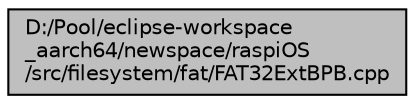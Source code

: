 digraph "D:/Pool/eclipse-workspace_aarch64/newspace/raspiOS/src/filesystem/fat/FAT32ExtBPB.cpp"
{
  edge [fontname="Helvetica",fontsize="10",labelfontname="Helvetica",labelfontsize="10"];
  node [fontname="Helvetica",fontsize="10",shape=record];
  Node3391 [label="D:/Pool/eclipse-workspace\l_aarch64/newspace/raspiOS\l/src/filesystem/fat/FAT32ExtBPB.cpp",height=0.2,width=0.4,color="black", fillcolor="grey75", style="filled", fontcolor="black"];
}
